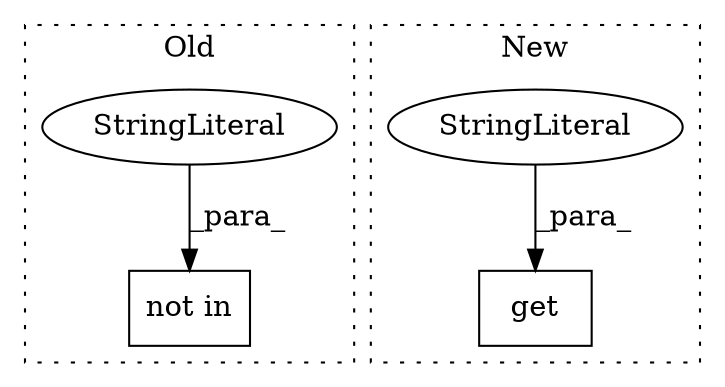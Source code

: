 digraph G {
subgraph cluster0 {
1 [label="not in" a="108" s="972" l="25" shape="box"];
3 [label="StringLiteral" a="45" s="972" l="12" shape="ellipse"];
label = "Old";
style="dotted";
}
subgraph cluster1 {
2 [label="get" a="32" s="1462,1476" l="4,1" shape="box"];
4 [label="StringLiteral" a="45" s="1466" l="10" shape="ellipse"];
label = "New";
style="dotted";
}
3 -> 1 [label="_para_"];
4 -> 2 [label="_para_"];
}